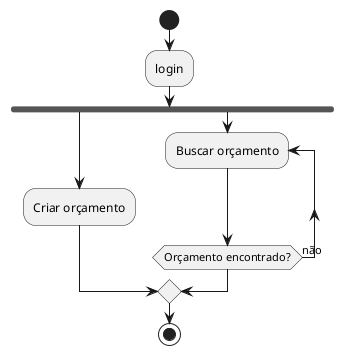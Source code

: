 @startuml

start

:login;

fork
    :Criar orçamento;
fork again

    repeat :Buscar orçamento;
    repeat while (Orçamento encontrado?) is (não)
    ->(sim);
end merge

stop

@enduml